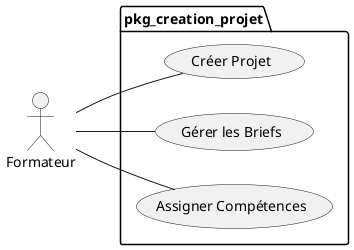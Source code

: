 @startuml
left to right direction

actor Formateur as F

package "pkg_creation_projet" {
    usecase "Créer Projet" as CreerProjet
    usecase "Gérer les Briefs" as GestionDesBriefs
    usecase "Assigner Compétences" as AssignerCompetences
}

F -- CreerProjet
F -- GestionDesBriefs
F -- AssignerCompetences

@enduml
